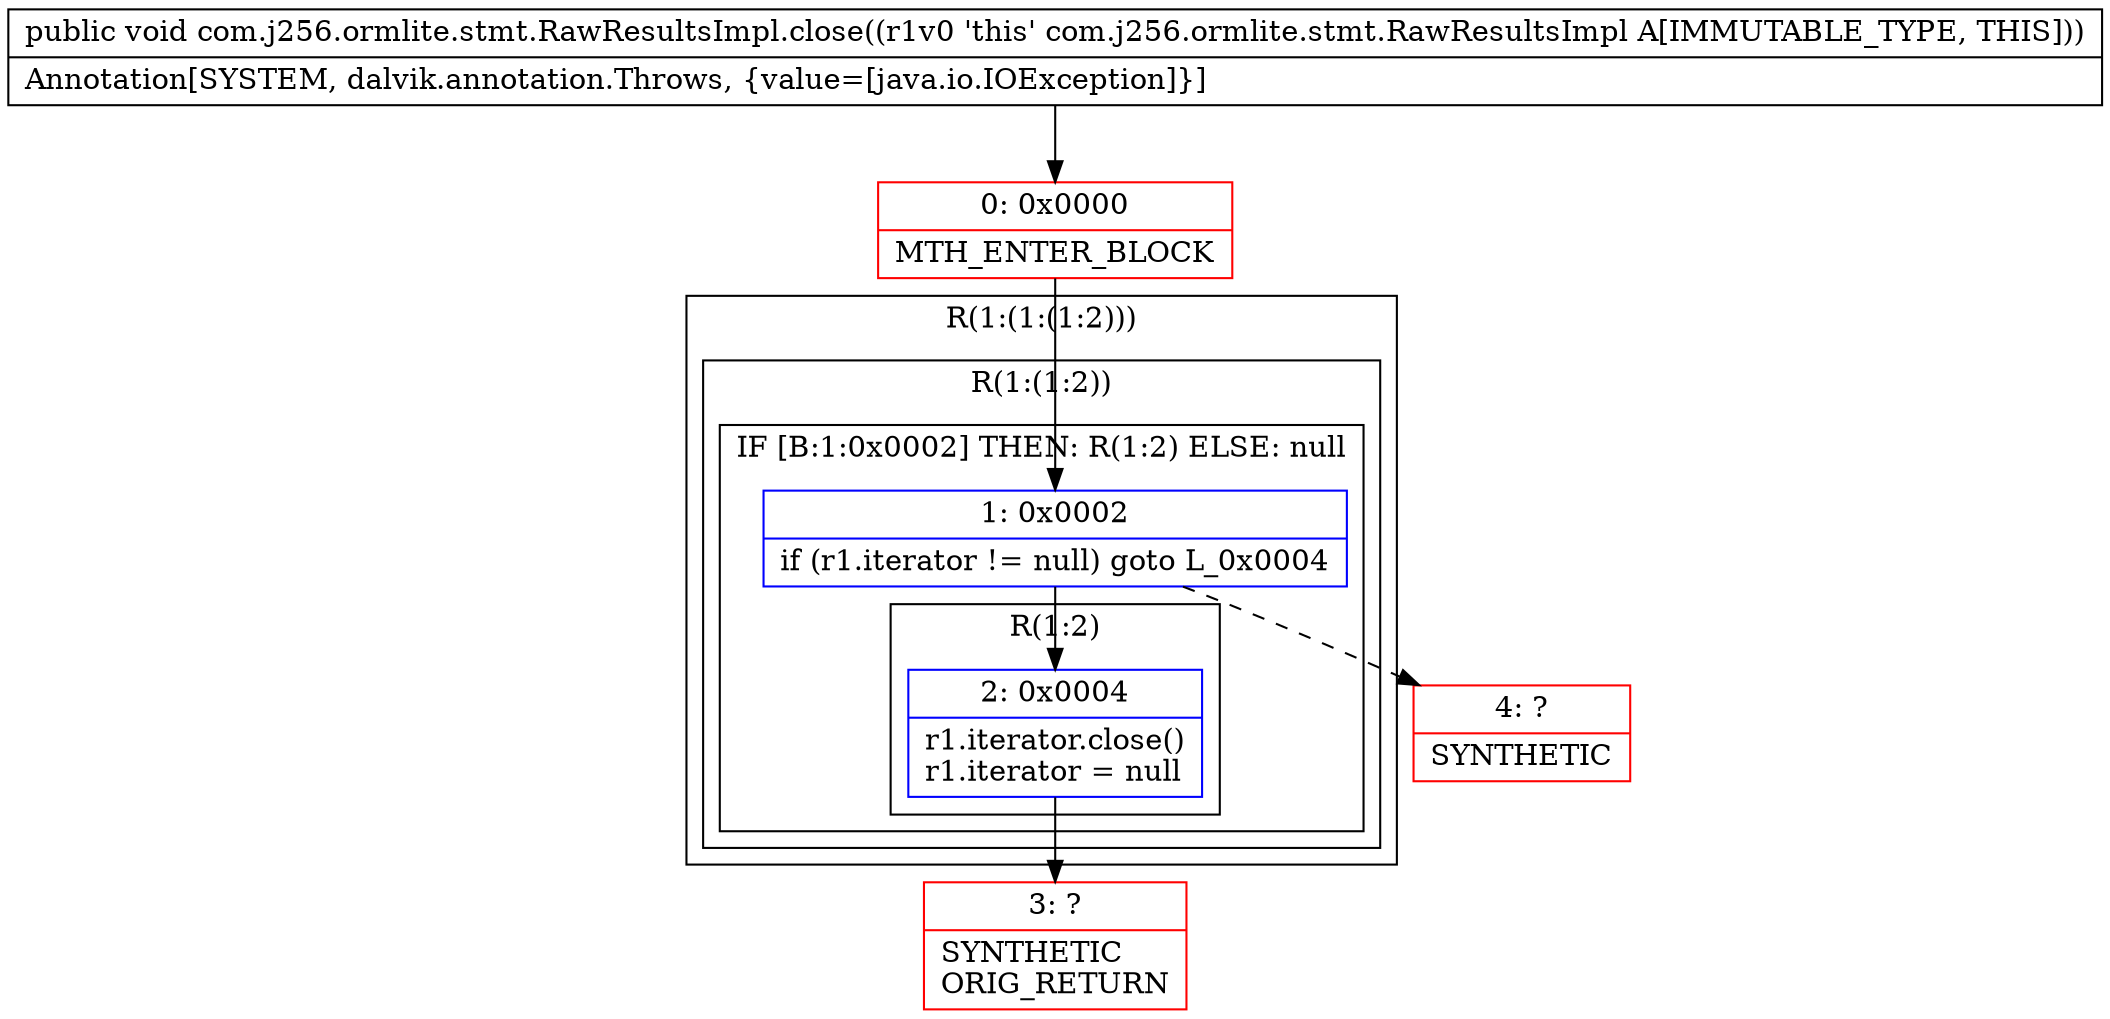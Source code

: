 digraph "CFG forcom.j256.ormlite.stmt.RawResultsImpl.close()V" {
subgraph cluster_Region_1487549564 {
label = "R(1:(1:(1:2)))";
node [shape=record,color=blue];
subgraph cluster_Region_631636848 {
label = "R(1:(1:2))";
node [shape=record,color=blue];
subgraph cluster_IfRegion_467210209 {
label = "IF [B:1:0x0002] THEN: R(1:2) ELSE: null";
node [shape=record,color=blue];
Node_1 [shape=record,label="{1\:\ 0x0002|if (r1.iterator != null) goto L_0x0004\l}"];
subgraph cluster_Region_83234063 {
label = "R(1:2)";
node [shape=record,color=blue];
Node_2 [shape=record,label="{2\:\ 0x0004|r1.iterator.close()\lr1.iterator = null\l}"];
}
}
}
}
Node_0 [shape=record,color=red,label="{0\:\ 0x0000|MTH_ENTER_BLOCK\l}"];
Node_3 [shape=record,color=red,label="{3\:\ ?|SYNTHETIC\lORIG_RETURN\l}"];
Node_4 [shape=record,color=red,label="{4\:\ ?|SYNTHETIC\l}"];
MethodNode[shape=record,label="{public void com.j256.ormlite.stmt.RawResultsImpl.close((r1v0 'this' com.j256.ormlite.stmt.RawResultsImpl A[IMMUTABLE_TYPE, THIS]))  | Annotation[SYSTEM, dalvik.annotation.Throws, \{value=[java.io.IOException]\}]\l}"];
MethodNode -> Node_0;
Node_1 -> Node_2;
Node_1 -> Node_4[style=dashed];
Node_2 -> Node_3;
Node_0 -> Node_1;
}

